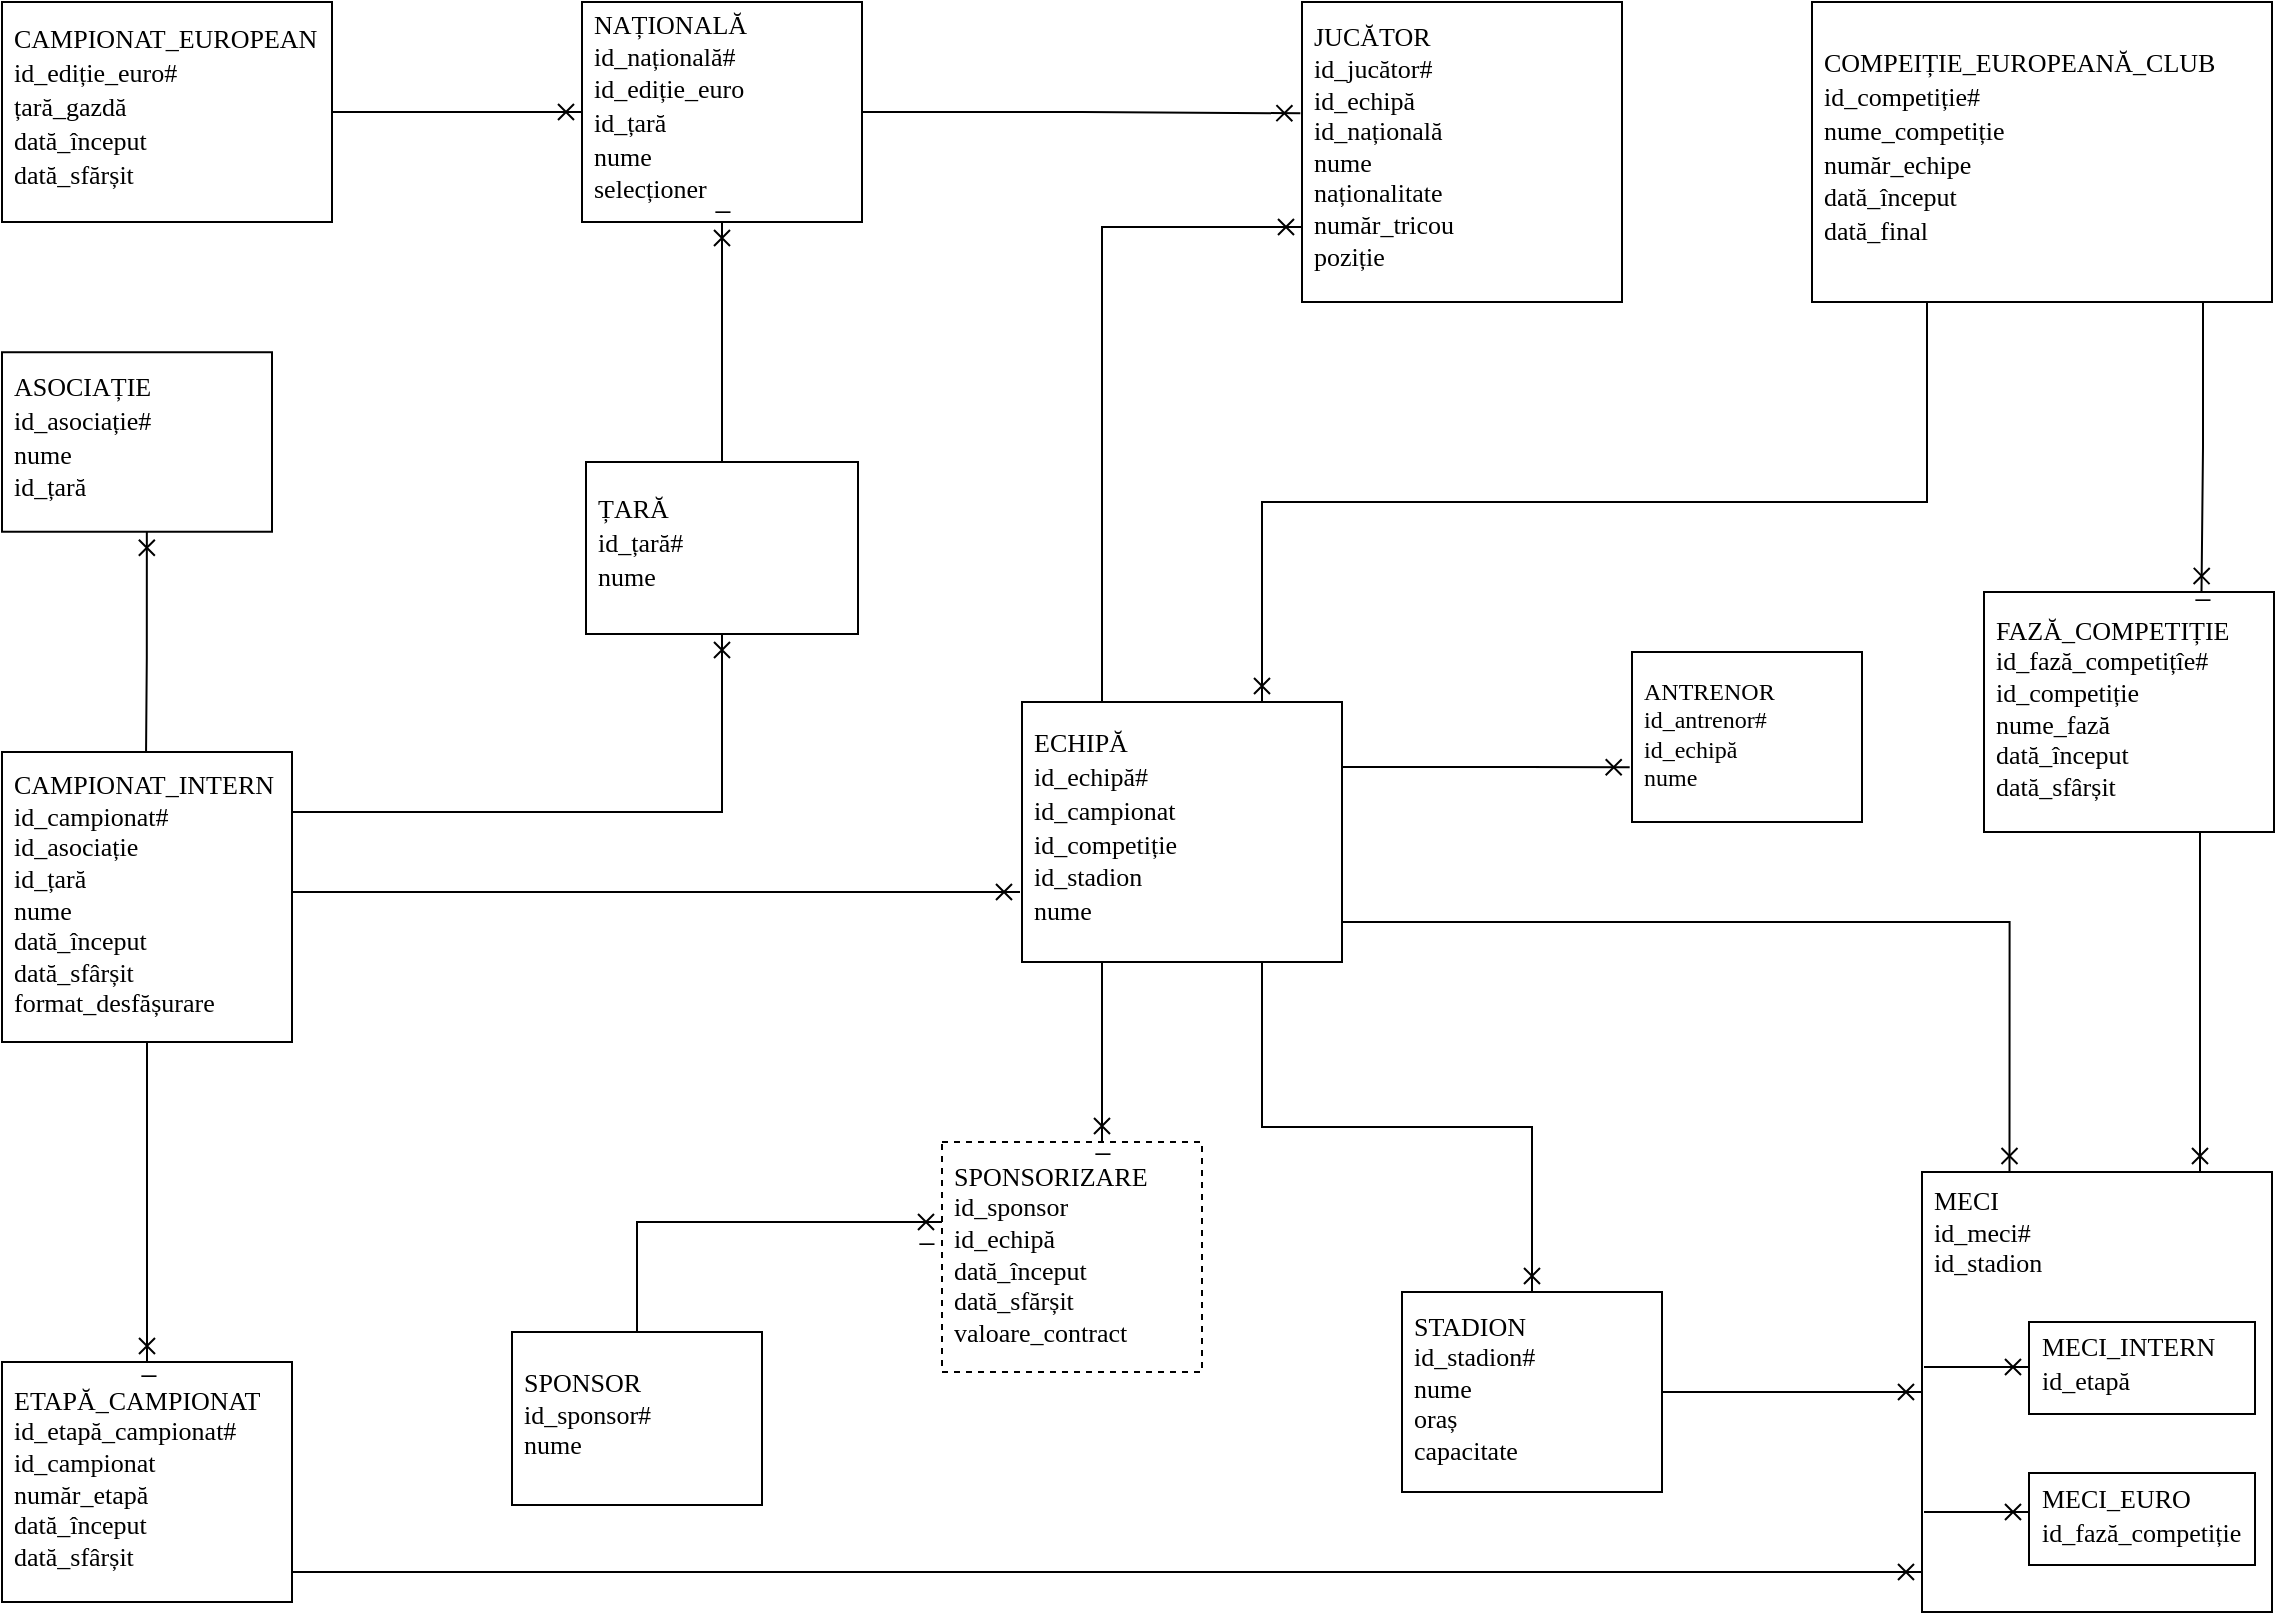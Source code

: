 <mxfile version="27.0.3">
  <diagram id="-Tr3lX1bvUTWqXh7uTsu" name="Page-1">
    <mxGraphModel dx="1360" dy="913" grid="1" gridSize="5" guides="1" tooltips="1" connect="1" arrows="1" fold="1" page="1" pageScale="1" pageWidth="1169" pageHeight="827" math="0" shadow="0">
      <root>
        <mxCell id="0" />
        <mxCell id="1" parent="0" />
        <mxCell id="i5HqDQTCsB62NYJwkGnv-4" style="edgeStyle=orthogonalEdgeStyle;rounded=0;orthogonalLoop=1;jettySize=auto;html=1;exitX=0.5;exitY=1;exitDx=0;exitDy=0;entryX=0.462;entryY=0.111;entryDx=0;entryDy=0;entryPerimeter=0;endArrow=cross;endFill=0;" parent="1" edge="1">
          <mxGeometry relative="1" as="geometry">
            <mxPoint x="91.91" y="399.985" as="sourcePoint" />
            <mxPoint x="92.42" y="274.87" as="targetPoint" />
          </mxGeometry>
        </mxCell>
        <mxCell id="PAzl1V93zPWZ2kn87MjU-41" style="edgeStyle=orthogonalEdgeStyle;rounded=0;orthogonalLoop=1;jettySize=auto;html=1;exitX=0;exitY=0.75;exitDx=0;exitDy=0;entryX=1.014;entryY=0.192;entryDx=0;entryDy=0;entryPerimeter=0;endArrow=cross;startFill=0;endFill=0;" parent="1" edge="1">
          <mxGeometry relative="1" as="geometry">
            <mxPoint x="165" y="455.0" as="sourcePoint" />
            <mxPoint x="529" y="455.04" as="targetPoint" />
          </mxGeometry>
        </mxCell>
        <mxCell id="PAzl1V93zPWZ2kn87MjU-17" style="edgeStyle=orthogonalEdgeStyle;rounded=0;orthogonalLoop=1;jettySize=auto;html=1;exitX=1;exitY=0.5;exitDx=0;exitDy=0;entryX=0;entryY=0.5;entryDx=0;entryDy=0;endArrow=cross;startFill=0;endFill=0;" parent="1" source="PAzl1V93zPWZ2kn87MjU-1" target="PAzl1V93zPWZ2kn87MjU-3" edge="1">
          <mxGeometry relative="1" as="geometry" />
        </mxCell>
        <mxCell id="PAzl1V93zPWZ2kn87MjU-1" value="&lt;div style=&quot;line-height: 130%;&quot;&gt;&lt;font style=&quot;font-size: 13px; line-height: 130%;&quot;&gt;CAMPIONAT_EUROPEAN&lt;/font&gt;&lt;div&gt;&lt;font style=&quot;font-size: 13px; line-height: 130%;&quot;&gt;id_ediție_euro#&lt;/font&gt;&lt;/div&gt;&lt;div&gt;&lt;font style=&quot;font-size: 13px; line-height: 130%;&quot;&gt;țară_gazdă&lt;/font&gt;&lt;/div&gt;&lt;div&gt;&lt;font style=&quot;font-size: 13px; line-height: 130%;&quot;&gt;dată_început&lt;/font&gt;&lt;/div&gt;&lt;div&gt;&lt;font style=&quot;font-size: 13px; line-height: 130%;&quot;&gt;dată_sfărșit&lt;/font&gt;&lt;/div&gt;&lt;/div&gt;" style="rounded=0;whiteSpace=wrap;html=1;align=left;fontFamily=Georgia;spacingBottom=4;spacingLeft=4;" parent="1" vertex="1">
          <mxGeometry x="20" y="10" width="165" height="110" as="geometry" />
        </mxCell>
        <mxCell id="PAzl1V93zPWZ2kn87MjU-2" value="&lt;div style=&quot;line-height: 130%;&quot;&gt;ASOCIAȚIE&lt;div&gt;id_asociație#&lt;/div&gt;&lt;div&gt;nume&lt;/div&gt;&lt;div&gt;id_țară&lt;/div&gt;&lt;/div&gt;" style="rounded=0;whiteSpace=wrap;html=1;fontFamily=Georgia;align=left;fontSize=13;spacingLeft=4;spacingBottom=4;" parent="1" vertex="1">
          <mxGeometry x="20" y="185.12" width="135" height="89.75" as="geometry" />
        </mxCell>
        <mxCell id="PAzl1V93zPWZ2kn87MjU-19" style="edgeStyle=orthogonalEdgeStyle;rounded=0;orthogonalLoop=1;jettySize=auto;html=1;endArrow=cross;startFill=0;endFill=0;" parent="1" source="PAzl1V93zPWZ2kn87MjU-4" target="PAzl1V93zPWZ2kn87MjU-3" edge="1">
          <mxGeometry relative="1" as="geometry" />
        </mxCell>
        <mxCell id="PAzl1V93zPWZ2kn87MjU-3" value="&lt;font style=&quot;font-size: 13px;&quot;&gt;NAȚIONALĂ&lt;/font&gt;&lt;div style=&quot;line-height: 130%;&quot;&gt;&lt;font style=&quot;font-size: 13px;&quot;&gt;id_națională#&lt;/font&gt;&lt;/div&gt;&lt;div style=&quot;line-height: 130%;&quot;&gt;&lt;font style=&quot;font-size: 13px;&quot;&gt;id_ediție_euro&lt;/font&gt;&lt;/div&gt;&lt;div style=&quot;line-height: 130%;&quot;&gt;&lt;font style=&quot;font-size: 13px;&quot;&gt;id_țară&lt;/font&gt;&lt;/div&gt;&lt;div style=&quot;line-height: 130%;&quot;&gt;&lt;font style=&quot;font-size: 13px;&quot;&gt;nume&lt;/font&gt;&lt;/div&gt;&lt;div style=&quot;line-height: 130%;&quot;&gt;&lt;font style=&quot;font-size: 13px;&quot;&gt;selecționer&lt;/font&gt;&lt;/div&gt;" style="rounded=0;whiteSpace=wrap;html=1;spacingLeft=4;spacingBottom=4;align=left;fontFamily=Georgia;" parent="1" vertex="1">
          <mxGeometry x="310" y="10" width="140" height="110" as="geometry" />
        </mxCell>
        <mxCell id="PAzl1V93zPWZ2kn87MjU-4" value="&lt;div style=&quot;line-height: 130%;&quot;&gt;ȚARĂ&lt;div&gt;id_țară#&lt;/div&gt;&lt;div&gt;nume&lt;/div&gt;&lt;/div&gt;" style="rounded=0;whiteSpace=wrap;html=1;fontFamily=Georgia;align=left;spacingLeft=4;spacingBottom=4;fontSize=13;" parent="1" vertex="1">
          <mxGeometry x="312" y="240" width="136" height="86" as="geometry" />
        </mxCell>
        <mxCell id="PAzl1V93zPWZ2kn87MjU-23" style="edgeStyle=orthogonalEdgeStyle;rounded=0;orthogonalLoop=1;jettySize=auto;html=1;exitX=0.5;exitY=1;exitDx=0;exitDy=0;endArrow=cross;startFill=0;endFill=0;" parent="1" source="PAzl1V93zPWZ2kn87MjU-5" target="PAzl1V93zPWZ2kn87MjU-11" edge="1">
          <mxGeometry relative="1" as="geometry" />
        </mxCell>
        <mxCell id="PAzl1V93zPWZ2kn87MjU-58" style="edgeStyle=orthogonalEdgeStyle;rounded=0;orthogonalLoop=1;jettySize=auto;html=1;exitX=1;exitY=0.25;exitDx=0;exitDy=0;entryX=0.5;entryY=1;entryDx=0;entryDy=0;endArrow=cross;startFill=0;endFill=0;" parent="1" source="PAzl1V93zPWZ2kn87MjU-5" target="PAzl1V93zPWZ2kn87MjU-4" edge="1">
          <mxGeometry relative="1" as="geometry">
            <Array as="points">
              <mxPoint x="165" y="415" />
              <mxPoint x="380" y="415" />
            </Array>
          </mxGeometry>
        </mxCell>
        <mxCell id="PAzl1V93zPWZ2kn87MjU-5" value="CAMPIONAT_INTERN&lt;div&gt;id_campionat#&lt;/div&gt;&lt;div&gt;id_asociație&lt;/div&gt;&lt;div&gt;id_țară&lt;/div&gt;&lt;div&gt;nume&lt;/div&gt;&lt;div&gt;dată_început&lt;/div&gt;&lt;div&gt;dată_sfârșit&lt;/div&gt;&lt;div&gt;format_desfășurare&lt;/div&gt;" style="rounded=0;whiteSpace=wrap;html=1;align=left;fontSize=13;fontFamily=Georgia;spacingLeft=4;spacingBottom=4;" parent="1" vertex="1">
          <mxGeometry x="20" y="385" width="145" height="145" as="geometry" />
        </mxCell>
        <mxCell id="vVw3Jej1Gev_GKbFquha-10" style="edgeStyle=orthogonalEdgeStyle;rounded=0;orthogonalLoop=1;jettySize=auto;html=1;exitX=0.25;exitY=0;exitDx=0;exitDy=0;entryX=0;entryY=0.75;entryDx=0;entryDy=0;endArrow=cross;startFill=0;endFill=0;" parent="1" source="PAzl1V93zPWZ2kn87MjU-7" target="PAzl1V93zPWZ2kn87MjU-12" edge="1">
          <mxGeometry relative="1" as="geometry" />
        </mxCell>
        <mxCell id="i5HqDQTCsB62NYJwkGnv-26" style="edgeStyle=orthogonalEdgeStyle;rounded=0;orthogonalLoop=1;jettySize=auto;html=1;exitX=1;exitY=0.75;exitDx=0;exitDy=0;entryX=0.25;entryY=0;entryDx=0;entryDy=0;endArrow=cross;endFill=0;" parent="1" edge="1" target="TV0OfFSddh6Ml534qaEw-8">
          <mxGeometry relative="1" as="geometry">
            <mxPoint x="690" y="455" as="sourcePoint" />
            <mxPoint x="880" y="492.5" as="targetPoint" />
            <Array as="points">
              <mxPoint x="690" y="470" />
              <mxPoint x="1024" y="470" />
            </Array>
          </mxGeometry>
        </mxCell>
        <mxCell id="aFjqH-vCg4lKXwrfHFaG-3" style="edgeStyle=none;curved=1;rounded=0;orthogonalLoop=1;jettySize=auto;html=1;exitX=0.5;exitY=1;exitDx=0;exitDy=0;entryX=1;entryY=0.75;entryDx=0;entryDy=0;fontSize=12;startSize=8;endSize=8;strokeColor=none;" parent="1" source="PAzl1V93zPWZ2kn87MjU-8" edge="1">
          <mxGeometry relative="1" as="geometry">
            <mxPoint x="885" y="266.875" as="targetPoint" />
          </mxGeometry>
        </mxCell>
        <mxCell id="XFc1n4AspsmPdm-OErWC-1" style="edgeStyle=orthogonalEdgeStyle;rounded=0;orthogonalLoop=1;jettySize=auto;html=1;exitX=0.25;exitY=1;exitDx=0;exitDy=0;entryX=0.75;entryY=0;entryDx=0;entryDy=0;endArrow=cross;endFill=0;" parent="1" source="PAzl1V93zPWZ2kn87MjU-8" target="PAzl1V93zPWZ2kn87MjU-7" edge="1">
          <mxGeometry relative="1" as="geometry" />
        </mxCell>
        <mxCell id="PAzl1V93zPWZ2kn87MjU-8" value="&lt;div style=&quot;line-height: 130%;&quot;&gt;COMPEIȚIE_EUROPEANĂ_CLUB&lt;div&gt;id_competiție#&lt;/div&gt;&lt;div&gt;nume_competiție&lt;/div&gt;&lt;div&gt;număr_echipe&lt;/div&gt;&lt;div&gt;dată_început&lt;/div&gt;&lt;div&gt;dată_final&lt;/div&gt;&lt;div&gt;&lt;/div&gt;&lt;/div&gt;" style="rounded=0;whiteSpace=wrap;html=1;align=left;fontFamily=Georgia;fontSize=13;spacingLeft=4;spacingBottom=4;" parent="1" vertex="1">
          <mxGeometry x="925" y="10" width="230" height="150" as="geometry" />
        </mxCell>
        <mxCell id="PAzl1V93zPWZ2kn87MjU-12" value="JUCĂTOR&lt;div&gt;id_jucător#&lt;/div&gt;&lt;div&gt;id_echipă&lt;/div&gt;&lt;div&gt;id_națională&lt;/div&gt;&lt;div&gt;nume&lt;/div&gt;&lt;div&gt;naționalitate&lt;/div&gt;&lt;div&gt;număr_tricou&lt;/div&gt;&lt;div style=&quot;line-height: 130%;&quot;&gt;poziție&lt;/div&gt;" style="rounded=0;whiteSpace=wrap;html=1;fontFamily=Georgia;align=left;fontSize=13;spacingLeft=4;spacingBottom=4;" parent="1" vertex="1">
          <mxGeometry x="670" y="10" width="160" height="150" as="geometry" />
        </mxCell>
        <mxCell id="PAzl1V93zPWZ2kn87MjU-11" value="ETAPĂ_CAMPIONAT&lt;div&gt;id_etapă_campionat#&lt;/div&gt;&lt;div&gt;id_campionat&lt;/div&gt;&lt;div&gt;număr_etapă&lt;/div&gt;&lt;div&gt;dată_început&lt;/div&gt;&lt;div&gt;dată_sfârșit&lt;/div&gt;" style="rounded=0;whiteSpace=wrap;html=1;fontFamily=Georgia;align=left;fontSize=13;spacingLeft=4;spacingBottom=4;" parent="1" vertex="1">
          <mxGeometry x="20" y="690" width="145" height="120" as="geometry" />
        </mxCell>
        <mxCell id="R6JG7z7YJKqC3lnmiegM-21" value="&lt;font style=&quot;font-size: 13px;&quot;&gt;_&lt;/font&gt;" style="text;html=1;align=center;verticalAlign=middle;resizable=0;points=[];autosize=1;strokeColor=none;fillColor=none;strokeWidth=7;" parent="1" vertex="1">
          <mxGeometry x="467" y="609" width="30" height="30" as="geometry" />
        </mxCell>
        <mxCell id="i5HqDQTCsB62NYJwkGnv-3" style="edgeStyle=orthogonalEdgeStyle;rounded=0;orthogonalLoop=1;jettySize=auto;html=1;exitX=1;exitY=0.5;exitDx=0;exitDy=0;entryX=-0.005;entryY=0.371;entryDx=0;entryDy=0;entryPerimeter=0;endArrow=cross;endFill=0;" parent="1" source="PAzl1V93zPWZ2kn87MjU-3" target="PAzl1V93zPWZ2kn87MjU-12" edge="1">
          <mxGeometry relative="1" as="geometry" />
        </mxCell>
        <mxCell id="i5HqDQTCsB62NYJwkGnv-6" value="&lt;font style=&quot;font-size: 13px;&quot;&gt;_&lt;/font&gt;" style="text;html=1;align=center;verticalAlign=middle;resizable=0;points=[];autosize=1;strokeColor=none;fillColor=none;strokeWidth=7;" parent="1" vertex="1">
          <mxGeometry x="365" y="93" width="30" height="30" as="geometry" />
        </mxCell>
        <mxCell id="i5HqDQTCsB62NYJwkGnv-8" value="&lt;font style=&quot;font-size: 13px;&quot;&gt;_&lt;/font&gt;" style="text;html=1;align=center;verticalAlign=middle;resizable=0;points=[];autosize=1;strokeColor=none;fillColor=none;strokeWidth=7;" parent="1" vertex="1">
          <mxGeometry x="77.5" y="675" width="30" height="30" as="geometry" />
        </mxCell>
        <mxCell id="i5HqDQTCsB62NYJwkGnv-18" value="FAZĂ_COMPETIȚIE&lt;div&gt;id_fază_competițîe#&lt;/div&gt;&lt;div&gt;id_competiție&lt;/div&gt;&lt;div&gt;nume_fază&lt;/div&gt;&lt;div&gt;dată_început&lt;/div&gt;&lt;div&gt;dată_sfârșit&lt;/div&gt;" style="rounded=0;whiteSpace=wrap;html=1;fontFamily=Georgia;align=left;fontSize=13;spacingLeft=4;spacingBottom=4;" parent="1" vertex="1">
          <mxGeometry x="1011" y="305" width="145" height="120" as="geometry" />
        </mxCell>
        <mxCell id="i5HqDQTCsB62NYJwkGnv-32" value="&lt;font style=&quot;font-size: 13px;&quot;&gt;_&lt;/font&gt;" style="text;html=1;align=center;verticalAlign=middle;resizable=0;points=[];autosize=1;strokeColor=none;fillColor=none;strokeWidth=7;" parent="1" vertex="1">
          <mxGeometry x="1105" y="287" width="30" height="30" as="geometry" />
        </mxCell>
        <mxCell id="TV0OfFSddh6Ml534qaEw-1" value="ANTRENOR&lt;div&gt;id_antrenor#&lt;/div&gt;&lt;div&gt;id_echipă&lt;/div&gt;&lt;div&gt;nume&lt;/div&gt;" style="rounded=0;whiteSpace=wrap;html=1;fontFamily=Georgia;align=left;spacingLeft=4;spacingBottom=4;" vertex="1" parent="1">
          <mxGeometry x="835" y="335" width="115" height="85" as="geometry" />
        </mxCell>
        <mxCell id="TV0OfFSddh6Ml534qaEw-2" style="edgeStyle=orthogonalEdgeStyle;rounded=0;orthogonalLoop=1;jettySize=auto;html=1;exitX=1;exitY=0.25;exitDx=0;exitDy=0;entryX=-0.01;entryY=0.678;entryDx=0;entryDy=0;entryPerimeter=0;endArrow=cross;endFill=0;" edge="1" parent="1" source="PAzl1V93zPWZ2kn87MjU-7" target="TV0OfFSddh6Ml534qaEw-1">
          <mxGeometry relative="1" as="geometry" />
        </mxCell>
        <mxCell id="TV0OfFSddh6Ml534qaEw-3" value="SPONSOR&lt;div&gt;id_sponsor#&lt;/div&gt;&lt;div&gt;nume&lt;/div&gt;" style="rounded=0;whiteSpace=wrap;html=1;fontFamily=Georgia;align=left;fontSize=13;spacingLeft=4;spacingBottom=4;" vertex="1" parent="1">
          <mxGeometry x="275" y="675" width="125" height="86.5" as="geometry" />
        </mxCell>
        <mxCell id="TV0OfFSddh6Ml534qaEw-34" style="edgeStyle=orthogonalEdgeStyle;rounded=0;orthogonalLoop=1;jettySize=auto;html=1;exitX=1;exitY=0.5;exitDx=0;exitDy=0;entryX=0;entryY=0.5;entryDx=0;entryDy=0;endArrow=cross;endFill=0;" edge="1" parent="1" source="TV0OfFSddh6Ml534qaEw-4" target="TV0OfFSddh6Ml534qaEw-8">
          <mxGeometry relative="1" as="geometry" />
        </mxCell>
        <mxCell id="TV0OfFSddh6Ml534qaEw-4" value="STADION&lt;div&gt;id_stadion#&lt;/div&gt;&lt;div&gt;nume&lt;/div&gt;&lt;div&gt;oraș&lt;/div&gt;&lt;div&gt;capacitate&lt;/div&gt;" style="rounded=0;whiteSpace=wrap;html=1;fontFamily=Georgia;align=left;fontSize=13;spacingLeft=4;spacingBottom=4;" vertex="1" parent="1">
          <mxGeometry x="720" y="655" width="130" height="100" as="geometry" />
        </mxCell>
        <mxCell id="TV0OfFSddh6Ml534qaEw-30" style="edgeStyle=orthogonalEdgeStyle;rounded=0;orthogonalLoop=1;jettySize=auto;html=1;exitX=0.25;exitY=1;exitDx=0;exitDy=0;endArrow=cross;endFill=0;" edge="1" parent="1" source="PAzl1V93zPWZ2kn87MjU-7">
          <mxGeometry relative="1" as="geometry">
            <mxPoint x="570" y="580" as="targetPoint" />
            <mxPoint x="570" y="500" as="sourcePoint" />
          </mxGeometry>
        </mxCell>
        <mxCell id="TV0OfFSddh6Ml534qaEw-32" style="edgeStyle=orthogonalEdgeStyle;rounded=0;orthogonalLoop=1;jettySize=auto;html=1;exitX=0.75;exitY=1;exitDx=0;exitDy=0;entryX=0.5;entryY=0;entryDx=0;entryDy=0;endArrow=cross;endFill=0;" edge="1" parent="1" source="PAzl1V93zPWZ2kn87MjU-7" target="TV0OfFSddh6Ml534qaEw-4">
          <mxGeometry relative="1" as="geometry" />
        </mxCell>
        <mxCell id="PAzl1V93zPWZ2kn87MjU-7" value="&lt;div style=&quot;line-height: 130%;&quot;&gt;ECHIPĂ&lt;div&gt;id_echipă#&lt;/div&gt;&lt;div&gt;id_campionat&lt;/div&gt;&lt;div&gt;id_competiție&lt;/div&gt;&lt;div&gt;id_stadion&lt;/div&gt;&lt;div&gt;nume&lt;/div&gt;&lt;div&gt;&lt;/div&gt;&lt;/div&gt;" style="rounded=0;whiteSpace=wrap;html=1;fontSize=13;spacingLeft=4;spacingBottom=4;fontFamily=Georgia;align=left;" parent="1" vertex="1">
          <mxGeometry x="530" y="360" width="160" height="130" as="geometry" />
        </mxCell>
        <mxCell id="TV0OfFSddh6Ml534qaEw-8" value="MECI&lt;div&gt;id_meci#&lt;/div&gt;&lt;div&gt;id_stadion&lt;/div&gt;&lt;div&gt;&lt;br&gt;&lt;/div&gt;&lt;div&gt;&lt;br&gt;&lt;/div&gt;&lt;div&gt;&lt;br&gt;&lt;/div&gt;&lt;div&gt;&lt;br&gt;&lt;/div&gt;&lt;div&gt;&lt;br&gt;&lt;/div&gt;&lt;div&gt;&lt;br&gt;&lt;/div&gt;&lt;div&gt;&lt;br&gt;&lt;/div&gt;&lt;div&gt;&lt;br&gt;&lt;/div&gt;&lt;div&gt;&lt;br&gt;&lt;/div&gt;&lt;div&gt;&lt;br&gt;&lt;/div&gt;" style="rounded=0;whiteSpace=wrap;html=1;align=left;fontFamily=Georgia;fontSize=13;spacingLeft=4;spacingBottom=4;" vertex="1" parent="1">
          <mxGeometry x="980" y="595" width="175" height="220" as="geometry" />
        </mxCell>
        <mxCell id="TV0OfFSddh6Ml534qaEw-10" value="&lt;div style=&quot;line-height: 130%;&quot;&gt;MECI_INTERN&lt;/div&gt;&lt;div style=&quot;line-height: 130%;&quot;&gt;id_etapă&lt;/div&gt;" style="rounded=0;whiteSpace=wrap;html=1;fontFamily=Georgia;align=left;spacingLeft=4;spacingBottom=4;fontSize=13;" vertex="1" parent="1">
          <mxGeometry x="1033.5" y="670" width="113" height="46" as="geometry" />
        </mxCell>
        <mxCell id="TV0OfFSddh6Ml534qaEw-11" value="&lt;div style=&quot;line-height: 130%;&quot;&gt;MECI_EURO&lt;/div&gt;&lt;div style=&quot;line-height: 130%;&quot;&gt;id_fază_competiție&lt;/div&gt;" style="rounded=0;whiteSpace=wrap;html=1;fontFamily=Georgia;align=left;spacingLeft=4;spacingBottom=4;fontSize=13;" vertex="1" parent="1">
          <mxGeometry x="1033.5" y="745.5" width="113" height="46" as="geometry" />
        </mxCell>
        <mxCell id="TV0OfFSddh6Ml534qaEw-12" value="" style="endArrow=cross;html=1;rounded=0;endFill=0;" edge="1" parent="1">
          <mxGeometry width="50" height="50" relative="1" as="geometry">
            <mxPoint x="981" y="692.5" as="sourcePoint" />
            <mxPoint x="1033.5" y="692.5" as="targetPoint" />
          </mxGeometry>
        </mxCell>
        <mxCell id="TV0OfFSddh6Ml534qaEw-13" value="" style="endArrow=cross;html=1;rounded=0;endFill=0;" edge="1" parent="1">
          <mxGeometry width="50" height="50" relative="1" as="geometry">
            <mxPoint x="981" y="765" as="sourcePoint" />
            <mxPoint x="1033.5" y="765" as="targetPoint" />
          </mxGeometry>
        </mxCell>
        <mxCell id="TV0OfFSddh6Ml534qaEw-17" style="edgeStyle=orthogonalEdgeStyle;rounded=0;orthogonalLoop=1;jettySize=auto;html=1;exitX=0.85;exitY=0.998;exitDx=0;exitDy=0;entryX=0.75;entryY=0;entryDx=0;entryDy=0;exitPerimeter=0;endArrow=cross;endFill=0;" edge="1" parent="1" source="PAzl1V93zPWZ2kn87MjU-8" target="i5HqDQTCsB62NYJwkGnv-18">
          <mxGeometry relative="1" as="geometry" />
        </mxCell>
        <mxCell id="TV0OfFSddh6Ml534qaEw-19" style="edgeStyle=orthogonalEdgeStyle;rounded=0;orthogonalLoop=1;jettySize=auto;html=1;exitX=1;exitY=0.75;exitDx=0;exitDy=0;entryX=0;entryY=0.909;entryDx=0;entryDy=0;entryPerimeter=0;endArrow=cross;startFill=0;endFill=0;" edge="1" parent="1">
          <mxGeometry relative="1" as="geometry">
            <mxPoint x="165" y="784" as="sourcePoint" />
            <mxPoint x="980" y="795" as="targetPoint" />
            <Array as="points">
              <mxPoint x="165" y="795" />
            </Array>
          </mxGeometry>
        </mxCell>
        <mxCell id="R6JG7z7YJKqC3lnmiegM-15" value="SPONSORIZARE&lt;div&gt;id_sponsor&lt;/div&gt;&lt;div&gt;id_echipă&lt;/div&gt;&lt;div&gt;dată_început&lt;/div&gt;&lt;div&gt;dată_sfărșit&lt;/div&gt;&lt;div&gt;valoare_contract&lt;/div&gt;" style="rounded=0;whiteSpace=wrap;html=1;fontFamily=Georgia;align=left;fontSize=13;spacingLeft=4;spacingBottom=4;dashed=1;" parent="1" vertex="1">
          <mxGeometry x="490" y="580" width="130" height="115" as="geometry" />
        </mxCell>
        <mxCell id="TV0OfFSddh6Ml534qaEw-23" value="&lt;font style=&quot;font-size: 13px;&quot;&gt;_&lt;/font&gt;" style="text;html=1;align=center;verticalAlign=middle;resizable=0;points=[];autosize=1;strokeColor=none;fillColor=none;strokeWidth=7;" vertex="1" parent="1">
          <mxGeometry x="555" y="564" width="30" height="30" as="geometry" />
        </mxCell>
        <mxCell id="TV0OfFSddh6Ml534qaEw-31" style="edgeStyle=orthogonalEdgeStyle;rounded=0;orthogonalLoop=1;jettySize=auto;html=1;exitX=0.5;exitY=0;exitDx=0;exitDy=0;entryX=0;entryY=0.348;entryDx=0;entryDy=0;entryPerimeter=0;endArrow=cross;endFill=0;" edge="1" parent="1" source="TV0OfFSddh6Ml534qaEw-3" target="R6JG7z7YJKqC3lnmiegM-15">
          <mxGeometry relative="1" as="geometry" />
        </mxCell>
        <mxCell id="TV0OfFSddh6Ml534qaEw-33" style="edgeStyle=orthogonalEdgeStyle;rounded=0;orthogonalLoop=1;jettySize=auto;html=1;exitX=0.75;exitY=1;exitDx=0;exitDy=0;endArrow=cross;startFill=0;endFill=0;" edge="1" parent="1">
          <mxGeometry relative="1" as="geometry">
            <mxPoint x="1119" y="595" as="targetPoint" />
            <mxPoint x="1119" y="425" as="sourcePoint" />
          </mxGeometry>
        </mxCell>
      </root>
    </mxGraphModel>
  </diagram>
</mxfile>

